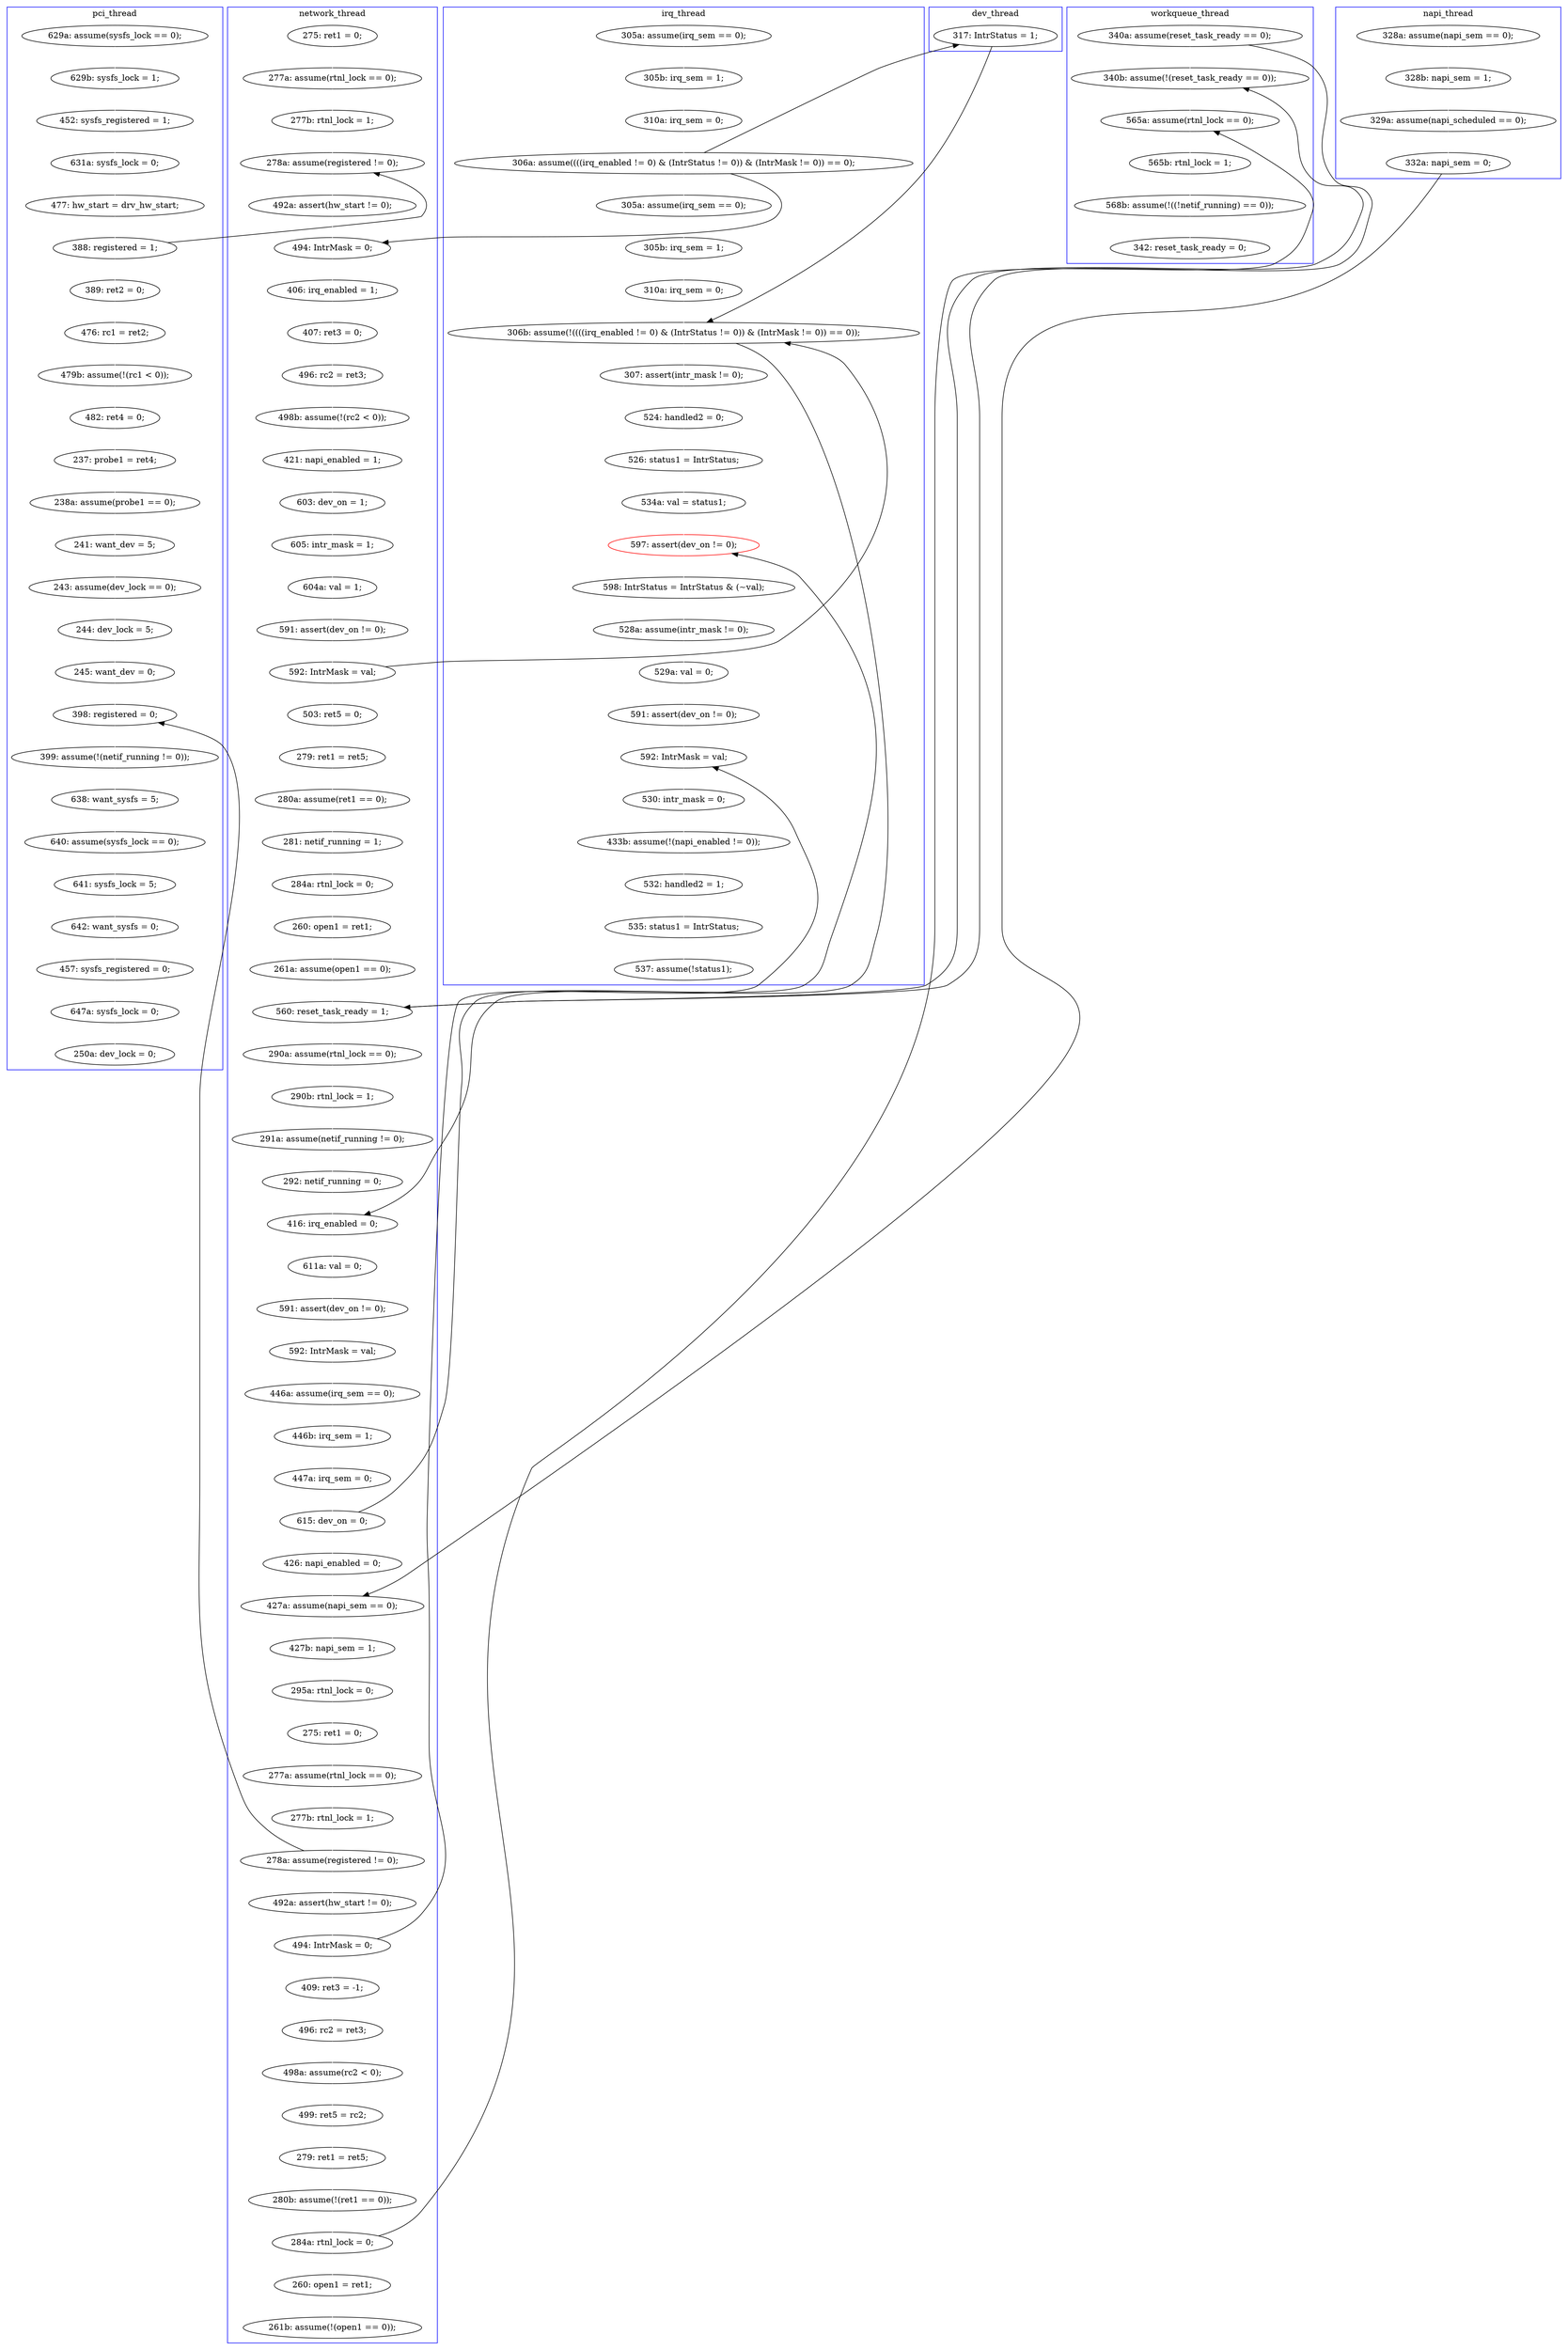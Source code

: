 digraph Counterexample {
	204 -> 205 [color = white, style = solid]
	148 -> 244 [color = black, style = solid, constraint = false]
	205 -> 206 [color = white, style = solid]
	273 -> 276 [color = white, style = solid]
	67 -> 83 [color = white, style = solid]
	114 -> 120 [color = white, style = solid]
	65 -> 67 [color = white, style = solid]
	228 -> 250 [color = white, style = solid]
	133 -> 134 [color = white, style = solid]
	184 -> 188 [color = white, style = solid]
	153 -> 155 [color = white, style = solid]
	216 -> 217 [color = white, style = solid]
	197 -> 200 [color = white, style = solid]
	240 -> 267 [color = white, style = solid]
	83 -> 85 [color = black, style = solid, constraint = false]
	233 -> 234 [color = white, style = solid]
	120 -> 121 [color = white, style = solid]
	30 -> 31 [color = white, style = solid]
	188 -> 189 [color = white, style = solid]
	165 -> 177 [color = black, style = solid, constraint = false]
	284 -> 285 [color = white, style = solid]
	285 -> 287 [color = white, style = solid]
	224 -> 233 [color = white, style = solid]
	113 -> 114 [color = white, style = solid]
	137 -> 139 [color = white, style = solid]
	192 -> 196 [color = black, style = solid, constraint = false]
	220 -> 224 [color = white, style = solid]
	152 -> 153 [color = white, style = solid]
	161 -> 162 [color = white, style = solid]
	228 -> 245 [color = black, style = solid, constraint = false]
	141 -> 144 [color = white, style = solid]
	206 -> 209 [color = white, style = solid]
	91 -> 101 [color = white, style = solid]
	166 -> 171 [color = white, style = solid]
	35 -> 68 [color = black, style = solid, constraint = false]
	219 -> 220 [color = black, style = solid, constraint = false]
	181 -> 183 [color = white, style = solid]
	29 -> 30 [color = white, style = solid]
	106 -> 115 [color = white, style = solid]
	254 -> 255 [color = white, style = solid]
	268 -> 271 [color = white, style = solid]
	101 -> 102 [color = white, style = solid]
	51 -> 52 [color = white, style = solid]
	287 -> 299 [color = white, style = solid]
	200 -> 241 [color = white, style = solid]
	244 -> 284 [color = white, style = solid]
	75 -> 78 [color = white, style = solid]
	61 -> 65 [color = white, style = solid]
	140 -> 141 [color = white, style = solid]
	134 -> 137 [color = white, style = solid]
	35 -> 91 [color = black, style = solid, constraint = false]
	257 -> 261 [color = white, style = solid]
	139 -> 140 [color = white, style = solid]
	90 -> 91 [color = white, style = solid]
	215 -> 216 [color = white, style = solid]
	265 -> 296 [color = white, style = solid]
	263 -> 265 [color = white, style = solid]
	165 -> 166 [color = white, style = solid]
	31 -> 35 [color = white, style = solid]
	38 -> 40 [color = white, style = solid]
	84 -> 94 [color = white, style = solid]
	235 -> 236 [color = white, style = solid]
	172 -> 174 [color = white, style = solid]
	79 -> 85 [color = white, style = solid]
	78 -> 79 [color = white, style = solid]
	190 -> 192 [color = white, style = solid]
	37 -> 38 [color = white, style = solid]
	267 -> 289 [color = white, style = solid]
	245 -> 257 [color = white, style = solid]
	144 -> 148 [color = white, style = solid]
	119 -> 126 [color = white, style = solid]
	130 -> 133 [color = white, style = solid]
	122 -> 220 [color = white, style = solid]
	271 -> 272 [color = white, style = solid]
	236 -> 240 [color = white, style = solid]
	156 -> 177 [color = white, style = solid]
	162 -> 163 [color = white, style = solid]
	83 -> 84 [color = white, style = solid]
	272 -> 273 [color = white, style = solid]
	174 -> 196 [color = white, style = solid]
	250 -> 251 [color = white, style = solid]
	115 -> 119 [color = white, style = solid]
	45 -> 244 [color = white, style = solid]
	35 -> 161 [color = white, style = solid]
	163 -> 165 [color = white, style = solid]
	272 -> 284 [color = black, style = solid, constraint = false]
	177 -> 181 [color = white, style = solid]
	217 -> 219 [color = white, style = solid]
	148 -> 152 [color = white, style = solid]
	103 -> 106 [color = white, style = solid]
	243 -> 245 [color = white, style = solid]
	127 -> 129 [color = white, style = solid]
	98 -> 110 [color = white, style = solid]
	192 -> 204 [color = white, style = solid]
	241 -> 243 [color = white, style = solid]
	130 -> 165 [color = black, style = solid, constraint = false]
	251 -> 254 [color = white, style = solid]
	97 -> 98 [color = white, style = solid]
	196 -> 197 [color = white, style = solid]
	171 -> 172 [color = white, style = solid]
	126 -> 127 [color = white, style = solid]
	129 -> 130 [color = white, style = solid]
	189 -> 190 [color = white, style = solid]
	261 -> 263 [color = white, style = solid]
	209 -> 215 [color = white, style = solid]
	52 -> 61 [color = white, style = solid]
	110 -> 113 [color = white, style = solid]
	40 -> 123 [color = white, style = solid]
	234 -> 235 [color = white, style = solid]
	102 -> 103 [color = white, style = solid]
	121 -> 122 [color = white, style = solid]
	68 -> 165 [color = black, style = solid, constraint = false]
	85 -> 90 [color = white, style = solid]
	94 -> 97 [color = white, style = solid]
	45 -> 148 [color = black, style = solid, constraint = false]
	226 -> 228 [color = white, style = solid]
	183 -> 184 [color = white, style = solid]
	219 -> 226 [color = white, style = solid]
	255 -> 268 [color = white, style = solid]
	155 -> 156 [color = white, style = solid]
	123 -> 205 [color = black, style = solid, constraint = false]
	subgraph cluster7 {
		label = dev_thread
		color = blue
		68  [label = "317: IntrStatus = 1;"]
	}
	subgraph cluster5 {
		label = workqueue_thread
		color = blue
		299  [label = "342: reset_task_ready = 0;"]
		285  [label = "565b: rtnl_lock = 1;"]
		284  [label = "565a: assume(rtnl_lock == 0);"]
		244  [label = "340b: assume(!(reset_task_ready == 0));"]
		45  [label = "340a: assume(reset_task_ready == 0);"]
		287  [label = "568b: assume(!((!netif_running) == 0));"]
	}
	subgraph cluster4 {
		label = napi_thread
		color = blue
		40  [label = "329a: assume(napi_scheduled == 0);"]
		37  [label = "328a: assume(napi_sem == 0);"]
		38  [label = "328b: napi_sem = 1;"]
		123  [label = "332a: napi_sem = 0;"]
	}
	subgraph cluster3 {
		label = irq_thread
		color = blue
		196  [label = "597: assert(dev_on != 0);", color = red]
		245  [label = "592: IntrMask = val;"]
		30  [label = "305b: irq_sem = 1;"]
		261  [label = "433b: assume(!(napi_enabled != 0));"]
		172  [label = "526: status1 = IntrStatus;"]
		31  [label = "310a: irq_sem = 0;"]
		163  [label = "310a: irq_sem = 0;"]
		257  [label = "530: intr_mask = 0;"]
		241  [label = "529a: val = 0;"]
		296  [label = "537: assume(!status1);"]
		161  [label = "305a: assume(irq_sem == 0);"]
		166  [label = "307: assert(intr_mask != 0);"]
		243  [label = "591: assert(dev_on != 0);"]
		35  [label = "306a: assume((((irq_enabled != 0) & (IntrStatus != 0)) & (IntrMask != 0)) == 0);"]
		29  [label = "305a: assume(irq_sem == 0);"]
		165  [label = "306b: assume(!((((irq_enabled != 0) & (IntrStatus != 0)) & (IntrMask != 0)) == 0));"]
		171  [label = "524: handled2 = 0;"]
		200  [label = "528a: assume(intr_mask != 0);"]
		174  [label = "534a: val = status1;"]
		265  [label = "535: status1 = IntrStatus;"]
		162  [label = "305b: irq_sem = 1;"]
		197  [label = "598: IntrStatus = IntrStatus & (~val);"]
		263  [label = "532: handled2 = 1;"]
	}
	subgraph cluster2 {
		label = network_thread
		color = blue
		228  [label = "494: IntrMask = 0;"]
		79  [label = "277b: rtnl_lock = 1;"]
		273  [label = "260: open1 = ret1;"]
		272  [label = "284a: rtnl_lock = 0;"]
		192  [label = "615: dev_on = 0;"]
		254  [label = "498a: assume(rc2 < 0);"]
		134  [label = "279: ret1 = ret5;"]
		152  [label = "290a: assume(rtnl_lock == 0);"]
		140  [label = "284a: rtnl_lock = 0;"]
		251  [label = "496: rc2 = ret3;"]
		115  [label = "421: napi_enabled = 1;"]
		90  [label = "492a: assert(hw_start != 0);"]
		183  [label = "591: assert(dev_on != 0);"]
		217  [label = "277b: rtnl_lock = 1;"]
		216  [label = "277a: assume(rtnl_lock == 0);"]
		106  [label = "498b: assume(!(rc2 < 0));"]
		119  [label = "603: dev_on = 1;"]
		103  [label = "496: rc2 = ret3;"]
		189  [label = "446b: irq_sem = 1;"]
		153  [label = "290b: rtnl_lock = 1;"]
		75  [label = "275: ret1 = 0;"]
		276  [label = "261b: assume(!(open1 == 0));"]
		78  [label = "277a: assume(rtnl_lock == 0);"]
		271  [label = "280b: assume(!(ret1 == 0));"]
		155  [label = "291a: assume(netif_running != 0);"]
		219  [label = "278a: assume(registered != 0);"]
		127  [label = "604a: val = 1;"]
		156  [label = "292: netif_running = 0;"]
		139  [label = "281: netif_running = 1;"]
		215  [label = "275: ret1 = 0;"]
		85  [label = "278a: assume(registered != 0);"]
		255  [label = "499: ret5 = rc2;"]
		190  [label = "447a: irq_sem = 0;"]
		133  [label = "503: ret5 = 0;"]
		129  [label = "591: assert(dev_on != 0);"]
		126  [label = "605: intr_mask = 1;"]
		144  [label = "261a: assume(open1 == 0);"]
		141  [label = "260: open1 = ret1;"]
		209  [label = "295a: rtnl_lock = 0;"]
		101  [label = "406: irq_enabled = 1;"]
		204  [label = "426: napi_enabled = 0;"]
		181  [label = "611a: val = 0;"]
		205  [label = "427a: assume(napi_sem == 0);"]
		226  [label = "492a: assert(hw_start != 0);"]
		130  [label = "592: IntrMask = val;"]
		206  [label = "427b: napi_sem = 1;"]
		91  [label = "494: IntrMask = 0;"]
		184  [label = "592: IntrMask = val;"]
		250  [label = "409: ret3 = -1;"]
		137  [label = "280a: assume(ret1 == 0);"]
		102  [label = "407: ret3 = 0;"]
		177  [label = "416: irq_enabled = 0;"]
		148  [label = "560: reset_task_ready = 1;"]
		268  [label = "279: ret1 = ret5;"]
		188  [label = "446a: assume(irq_sem == 0);"]
	}
	subgraph cluster1 {
		label = pci_thread
		color = blue
		98  [label = "482: ret4 = 0;"]
		113  [label = "238a: assume(probe1 == 0);"]
		61  [label = "452: sysfs_registered = 1;"]
		224  [label = "399: assume(!(netif_running != 0));"]
		234  [label = "640: assume(sysfs_lock == 0);"]
		289  [label = "250a: dev_lock = 0;"]
		97  [label = "479b: assume(!(rc1 < 0));"]
		114  [label = "241: want_dev = 5;"]
		240  [label = "457: sysfs_registered = 0;"]
		94  [label = "476: rc1 = ret2;"]
		233  [label = "638: want_sysfs = 5;"]
		121  [label = "244: dev_lock = 5;"]
		67  [label = "477: hw_start = drv_hw_start;"]
		51  [label = "629a: assume(sysfs_lock == 0);"]
		65  [label = "631a: sysfs_lock = 0;"]
		122  [label = "245: want_dev = 0;"]
		236  [label = "642: want_sysfs = 0;"]
		84  [label = "389: ret2 = 0;"]
		110  [label = "237: probe1 = ret4;"]
		83  [label = "388: registered = 1;"]
		220  [label = "398: registered = 0;"]
		52  [label = "629b: sysfs_lock = 1;"]
		235  [label = "641: sysfs_lock = 5;"]
		267  [label = "647a: sysfs_lock = 0;"]
		120  [label = "243: assume(dev_lock == 0);"]
	}
}